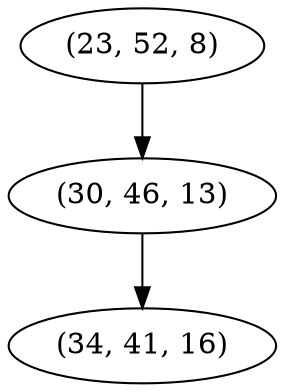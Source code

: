 digraph tree {
    "(23, 52, 8)";
    "(30, 46, 13)";
    "(34, 41, 16)";
    "(23, 52, 8)" -> "(30, 46, 13)";
    "(30, 46, 13)" -> "(34, 41, 16)";
}
